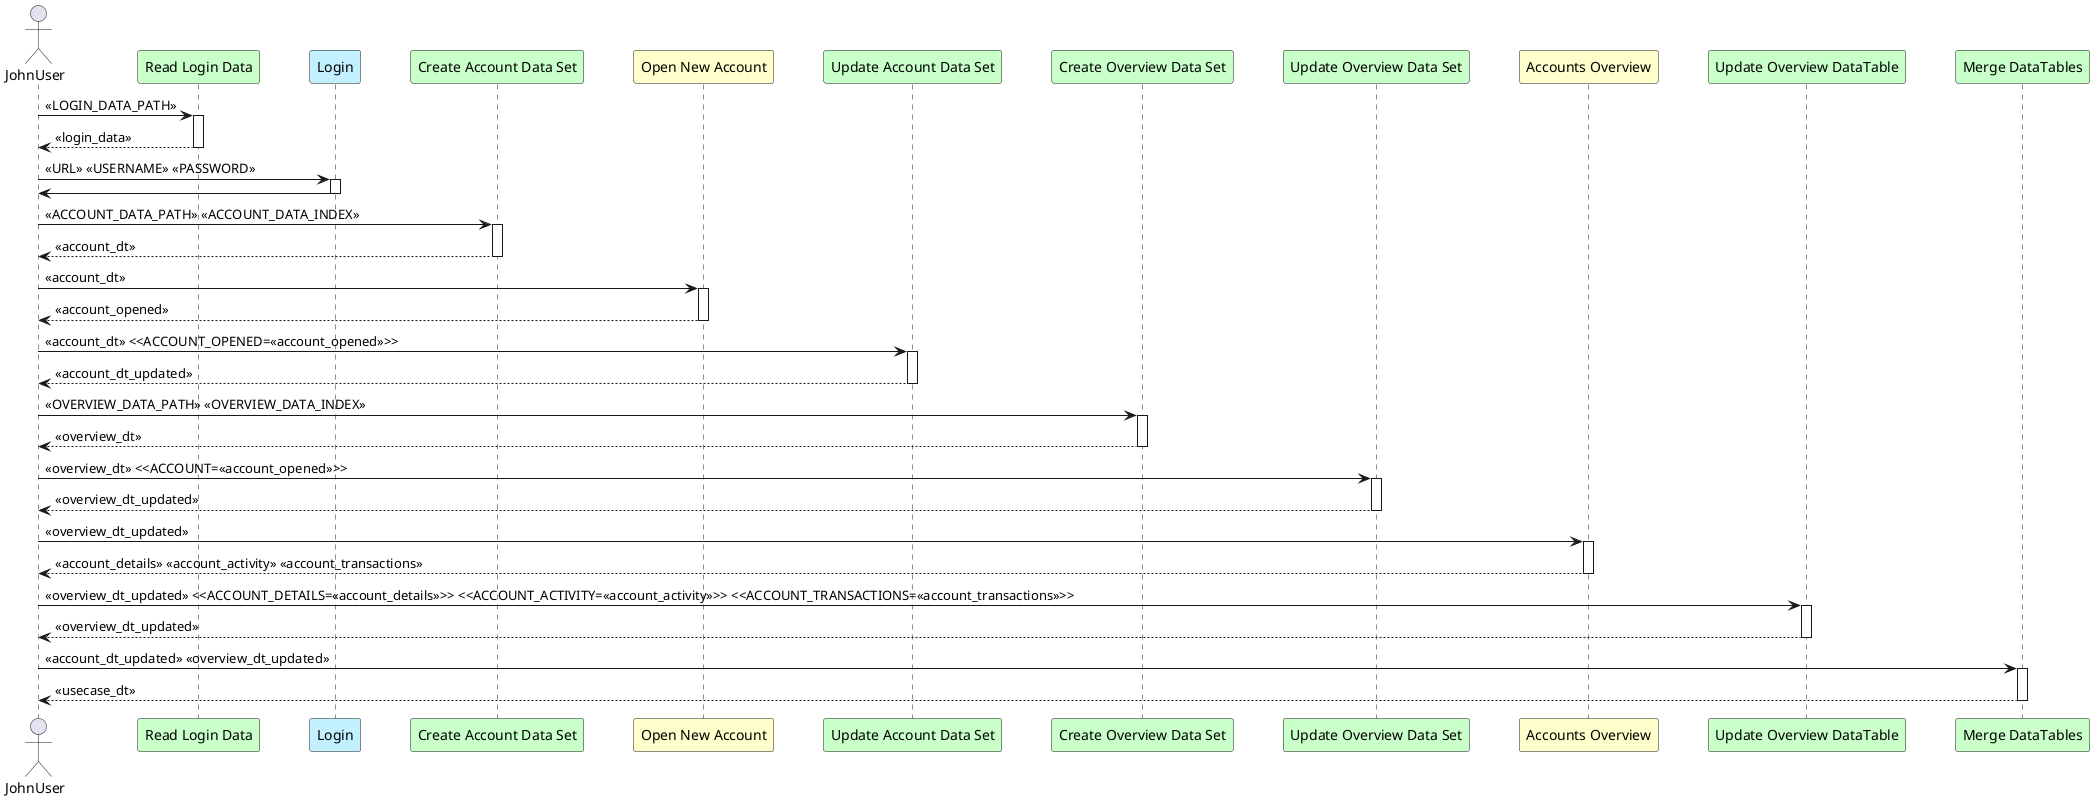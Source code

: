 @startuml ACCOUNT_OVERVIEW_TO_NEW_ACCOUNT_SCENARIO
!pragma teoz true
skinparam ParticipantPadding 20
skinparam BoxPadding 10

actor JohnUser as user

participant "Read Login Data" as read_login_data #TECHNOLOGY
participant "Login" as login #APPLICATION
participant "Create Account Data Set" as create_account_dt #TECHNOLOGY
participant "Open New Account" as account #BUSINESS
participant "Update Account Data Set" as update_account_dt #TECHNOLOGY
participant "Create Overview Data Set" as create_overview_dt #TECHNOLOGY
participant "Update Overview Data Set" as update_overview_dt #TECHNOLOGY
participant "Accounts Overview" as overview #BUSINESS
participant "Update Overview DataTable" as update_overview_dt2 #TECHNOLOGY
participant "Merge DataTables" as merge_dts #TECHNOLOGY

user -> read_login_data: <<LOGIN_DATA_PATH>>
activate read_login_data
return <<login_data>>
deactivate read_login_data

user -> login: <<URL>> <<USERNAME>> <<PASSWORD>>
activate login
user <- login
deactivate login

user -> create_account_dt: <<ACCOUNT_DATA_PATH>> <<ACCOUNT_DATA_INDEX>>
activate create_account_dt
return <<account_dt>>
deactivate create_account_dt

user -> account: <<account_dt>>
activate account
account --> user: <<account_opened>>
deactivate account

user -> update_account_dt: <<account_dt>> <<ACCOUNT_OPENED=<<account_opened>>>>
activate update_account_dt
update_account_dt --> user: <<account_dt_updated>>
deactivate update_account_dt


user -> create_overview_dt: <<OVERVIEW_DATA_PATH>> <<OVERVIEW_DATA_INDEX>>
activate create_overview_dt
return <<overview_dt>>
deactivate create_overview_dt

user -> update_overview_dt: <<overview_dt>> <<ACCOUNT=<<account_opened>>>>
activate update_overview_dt
update_overview_dt --> user: <<overview_dt_updated>>
deactivate update_overview_dt

user -> overview: <<overview_dt_updated>>
activate overview
overview --> user: <<account_details>> <<account_activity>> <<account_transactions>>
deactivate overview

user -> update_overview_dt2: <<overview_dt_updated>> <<ACCOUNT_DETAILS=<<account_details>>>> <<ACCOUNT_ACTIVITY=<<account_activity>>>> <<ACCOUNT_TRANSACTIONS=<<account_transactions>>>>
activate update_overview_dt2
update_overview_dt2 --> user: <<overview_dt_updated>>
deactivate update_overview_dt2

user -> merge_dts: <<account_dt_updated>> <<overview_dt_updated>>
activate merge_dts
merge_dts --> user: <<usecase_dt>>
deactivate merge_dts

@enduml
